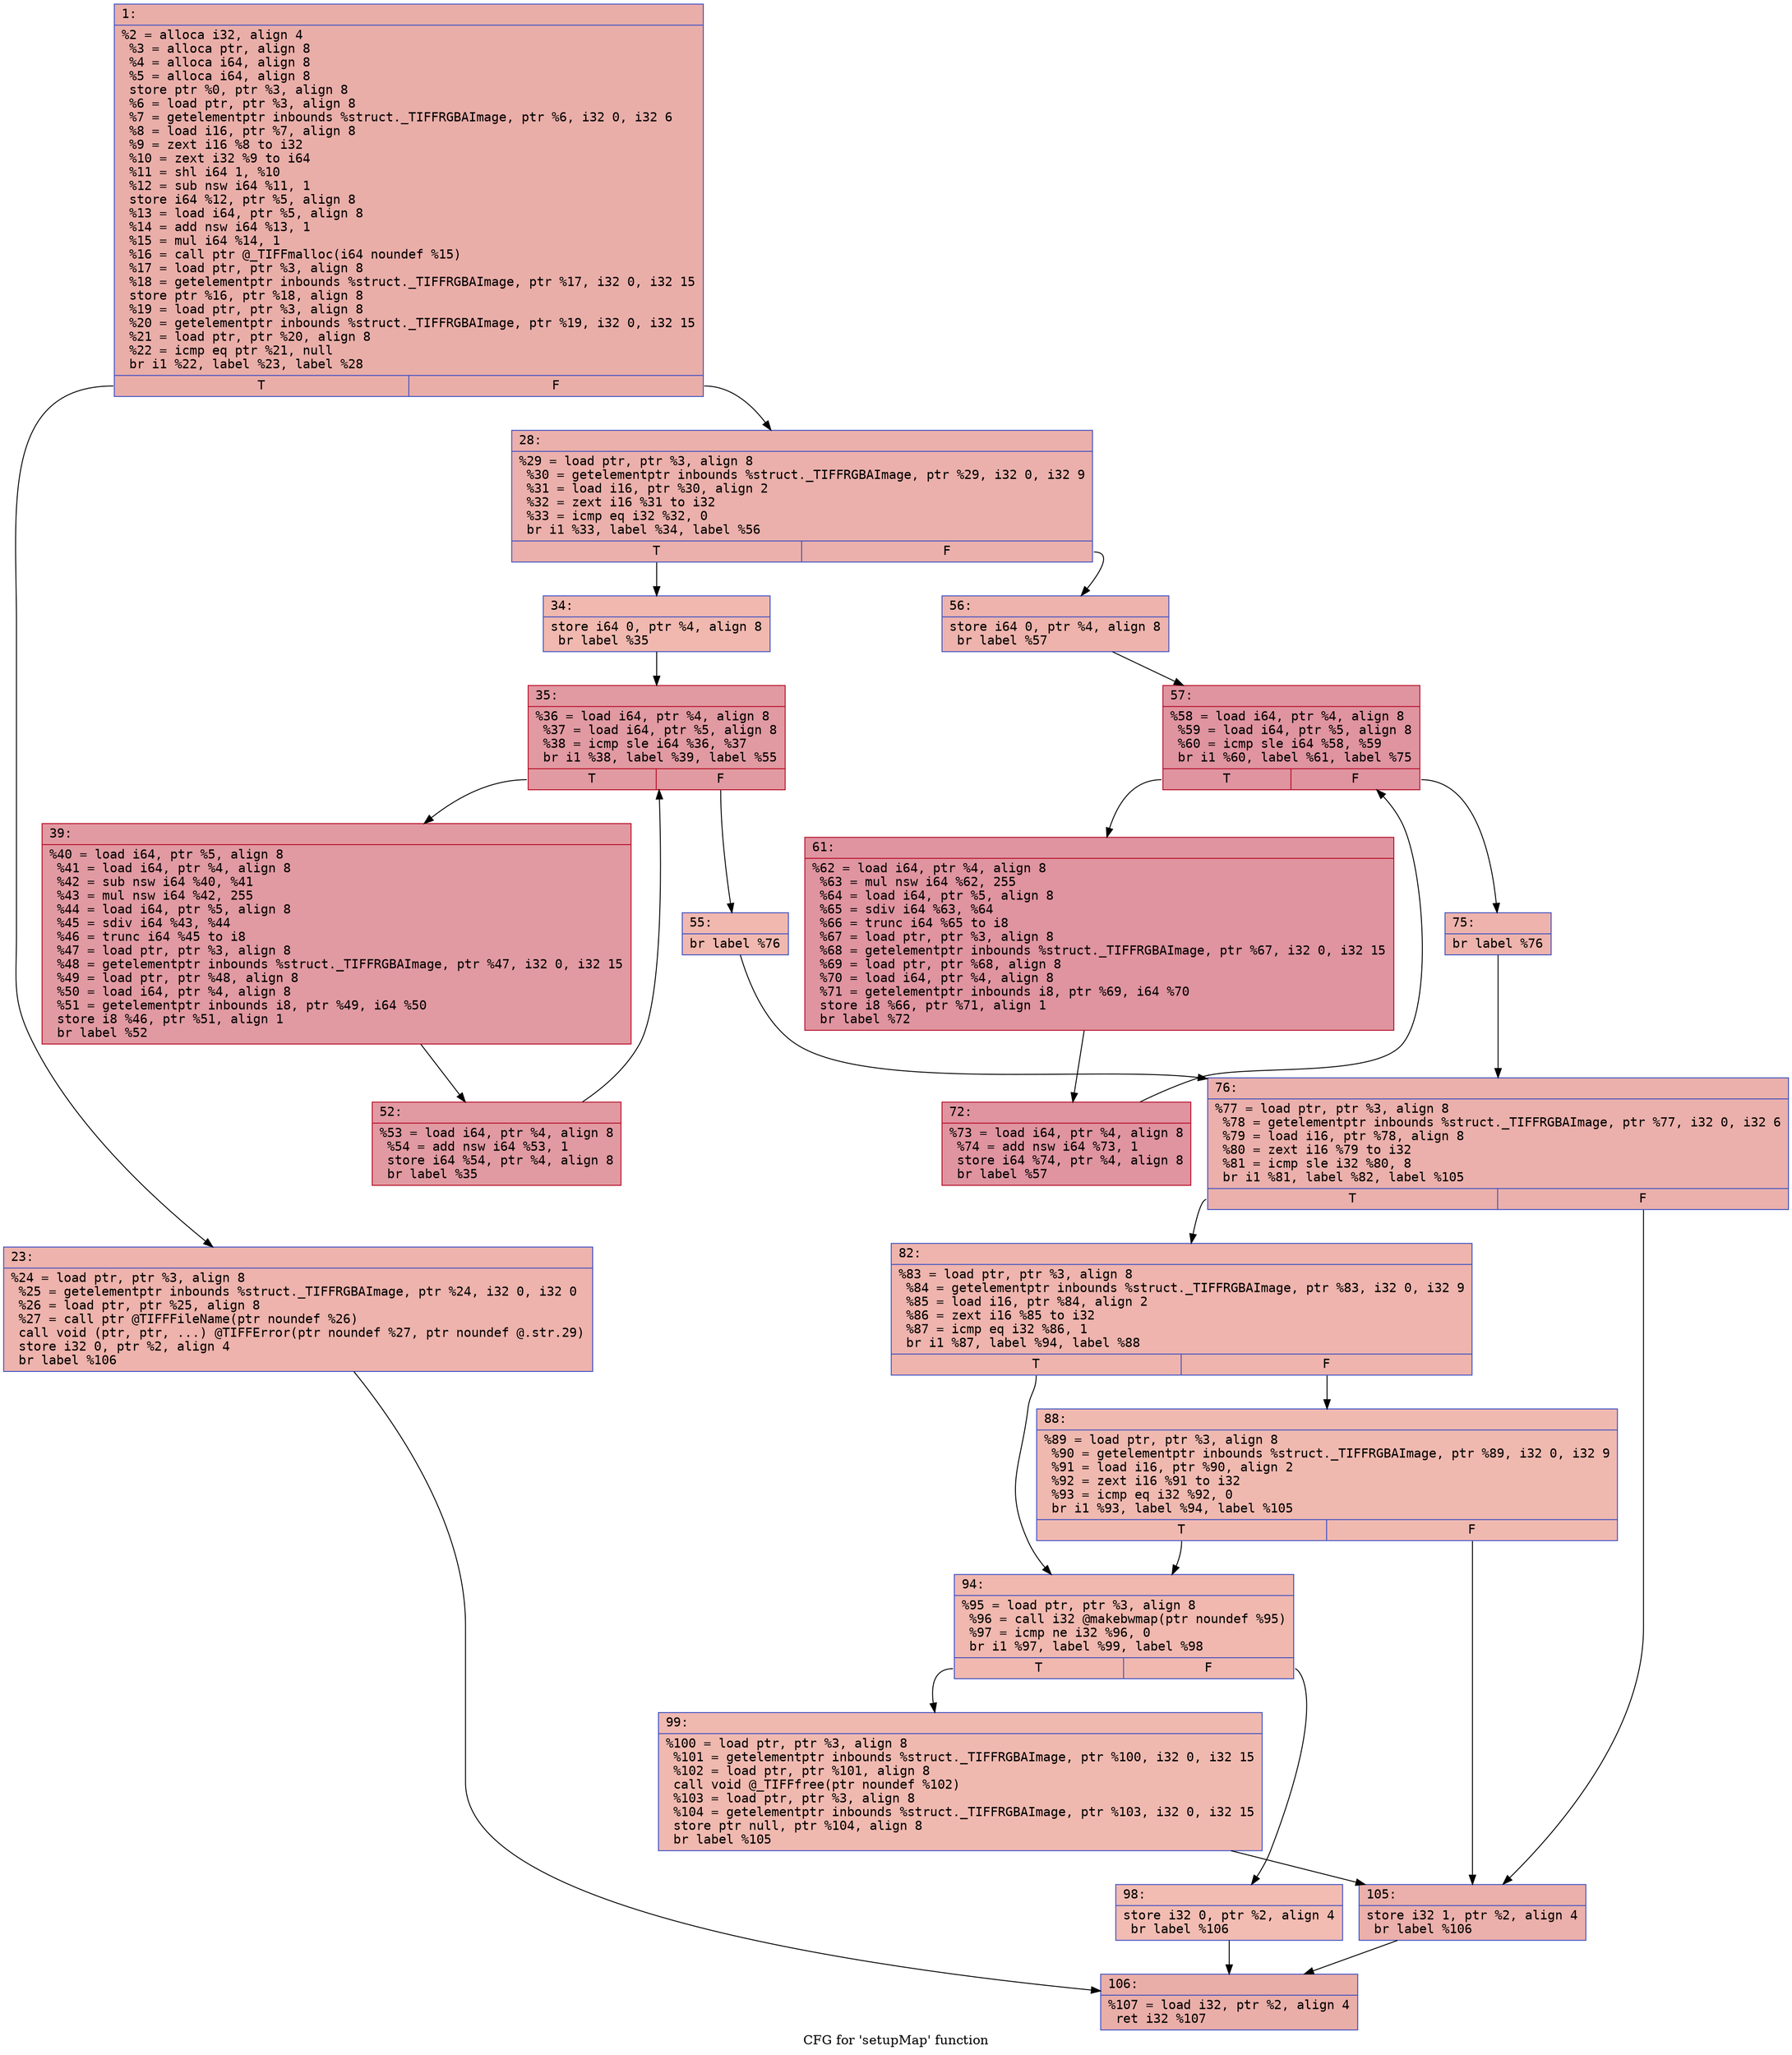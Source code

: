 digraph "CFG for 'setupMap' function" {
	label="CFG for 'setupMap' function";

	Node0x600002a24a50 [shape=record,color="#3d50c3ff", style=filled, fillcolor="#d0473d70" fontname="Courier",label="{1:\l|  %2 = alloca i32, align 4\l  %3 = alloca ptr, align 8\l  %4 = alloca i64, align 8\l  %5 = alloca i64, align 8\l  store ptr %0, ptr %3, align 8\l  %6 = load ptr, ptr %3, align 8\l  %7 = getelementptr inbounds %struct._TIFFRGBAImage, ptr %6, i32 0, i32 6\l  %8 = load i16, ptr %7, align 8\l  %9 = zext i16 %8 to i32\l  %10 = zext i32 %9 to i64\l  %11 = shl i64 1, %10\l  %12 = sub nsw i64 %11, 1\l  store i64 %12, ptr %5, align 8\l  %13 = load i64, ptr %5, align 8\l  %14 = add nsw i64 %13, 1\l  %15 = mul i64 %14, 1\l  %16 = call ptr @_TIFFmalloc(i64 noundef %15)\l  %17 = load ptr, ptr %3, align 8\l  %18 = getelementptr inbounds %struct._TIFFRGBAImage, ptr %17, i32 0, i32 15\l  store ptr %16, ptr %18, align 8\l  %19 = load ptr, ptr %3, align 8\l  %20 = getelementptr inbounds %struct._TIFFRGBAImage, ptr %19, i32 0, i32 15\l  %21 = load ptr, ptr %20, align 8\l  %22 = icmp eq ptr %21, null\l  br i1 %22, label %23, label %28\l|{<s0>T|<s1>F}}"];
	Node0x600002a24a50:s0 -> Node0x600002a24aa0[tooltip="1 -> 23\nProbability 37.50%" ];
	Node0x600002a24a50:s1 -> Node0x600002a24af0[tooltip="1 -> 28\nProbability 62.50%" ];
	Node0x600002a24aa0 [shape=record,color="#3d50c3ff", style=filled, fillcolor="#d6524470" fontname="Courier",label="{23:\l|  %24 = load ptr, ptr %3, align 8\l  %25 = getelementptr inbounds %struct._TIFFRGBAImage, ptr %24, i32 0, i32 0\l  %26 = load ptr, ptr %25, align 8\l  %27 = call ptr @TIFFFileName(ptr noundef %26)\l  call void (ptr, ptr, ...) @TIFFError(ptr noundef %27, ptr noundef @.str.29)\l  store i32 0, ptr %2, align 4\l  br label %106\l}"];
	Node0x600002a24aa0 -> Node0x600002a25090[tooltip="23 -> 106\nProbability 100.00%" ];
	Node0x600002a24af0 [shape=record,color="#3d50c3ff", style=filled, fillcolor="#d24b4070" fontname="Courier",label="{28:\l|  %29 = load ptr, ptr %3, align 8\l  %30 = getelementptr inbounds %struct._TIFFRGBAImage, ptr %29, i32 0, i32 9\l  %31 = load i16, ptr %30, align 2\l  %32 = zext i16 %31 to i32\l  %33 = icmp eq i32 %32, 0\l  br i1 %33, label %34, label %56\l|{<s0>T|<s1>F}}"];
	Node0x600002a24af0:s0 -> Node0x600002a24b40[tooltip="28 -> 34\nProbability 37.50%" ];
	Node0x600002a24af0:s1 -> Node0x600002a24cd0[tooltip="28 -> 56\nProbability 62.50%" ];
	Node0x600002a24b40 [shape=record,color="#3d50c3ff", style=filled, fillcolor="#dc5d4a70" fontname="Courier",label="{34:\l|  store i64 0, ptr %4, align 8\l  br label %35\l}"];
	Node0x600002a24b40 -> Node0x600002a24b90[tooltip="34 -> 35\nProbability 100.00%" ];
	Node0x600002a24b90 [shape=record,color="#b70d28ff", style=filled, fillcolor="#bb1b2c70" fontname="Courier",label="{35:\l|  %36 = load i64, ptr %4, align 8\l  %37 = load i64, ptr %5, align 8\l  %38 = icmp sle i64 %36, %37\l  br i1 %38, label %39, label %55\l|{<s0>T|<s1>F}}"];
	Node0x600002a24b90:s0 -> Node0x600002a24be0[tooltip="35 -> 39\nProbability 96.88%" ];
	Node0x600002a24b90:s1 -> Node0x600002a24c80[tooltip="35 -> 55\nProbability 3.12%" ];
	Node0x600002a24be0 [shape=record,color="#b70d28ff", style=filled, fillcolor="#bb1b2c70" fontname="Courier",label="{39:\l|  %40 = load i64, ptr %5, align 8\l  %41 = load i64, ptr %4, align 8\l  %42 = sub nsw i64 %40, %41\l  %43 = mul nsw i64 %42, 255\l  %44 = load i64, ptr %5, align 8\l  %45 = sdiv i64 %43, %44\l  %46 = trunc i64 %45 to i8\l  %47 = load ptr, ptr %3, align 8\l  %48 = getelementptr inbounds %struct._TIFFRGBAImage, ptr %47, i32 0, i32 15\l  %49 = load ptr, ptr %48, align 8\l  %50 = load i64, ptr %4, align 8\l  %51 = getelementptr inbounds i8, ptr %49, i64 %50\l  store i8 %46, ptr %51, align 1\l  br label %52\l}"];
	Node0x600002a24be0 -> Node0x600002a24c30[tooltip="39 -> 52\nProbability 100.00%" ];
	Node0x600002a24c30 [shape=record,color="#b70d28ff", style=filled, fillcolor="#bb1b2c70" fontname="Courier",label="{52:\l|  %53 = load i64, ptr %4, align 8\l  %54 = add nsw i64 %53, 1\l  store i64 %54, ptr %4, align 8\l  br label %35\l}"];
	Node0x600002a24c30 -> Node0x600002a24b90[tooltip="52 -> 35\nProbability 100.00%" ];
	Node0x600002a24c80 [shape=record,color="#3d50c3ff", style=filled, fillcolor="#dc5d4a70" fontname="Courier",label="{55:\l|  br label %76\l}"];
	Node0x600002a24c80 -> Node0x600002a24e60[tooltip="55 -> 76\nProbability 100.00%" ];
	Node0x600002a24cd0 [shape=record,color="#3d50c3ff", style=filled, fillcolor="#d6524470" fontname="Courier",label="{56:\l|  store i64 0, ptr %4, align 8\l  br label %57\l}"];
	Node0x600002a24cd0 -> Node0x600002a24d20[tooltip="56 -> 57\nProbability 100.00%" ];
	Node0x600002a24d20 [shape=record,color="#b70d28ff", style=filled, fillcolor="#b70d2870" fontname="Courier",label="{57:\l|  %58 = load i64, ptr %4, align 8\l  %59 = load i64, ptr %5, align 8\l  %60 = icmp sle i64 %58, %59\l  br i1 %60, label %61, label %75\l|{<s0>T|<s1>F}}"];
	Node0x600002a24d20:s0 -> Node0x600002a24d70[tooltip="57 -> 61\nProbability 96.88%" ];
	Node0x600002a24d20:s1 -> Node0x600002a24e10[tooltip="57 -> 75\nProbability 3.12%" ];
	Node0x600002a24d70 [shape=record,color="#b70d28ff", style=filled, fillcolor="#b70d2870" fontname="Courier",label="{61:\l|  %62 = load i64, ptr %4, align 8\l  %63 = mul nsw i64 %62, 255\l  %64 = load i64, ptr %5, align 8\l  %65 = sdiv i64 %63, %64\l  %66 = trunc i64 %65 to i8\l  %67 = load ptr, ptr %3, align 8\l  %68 = getelementptr inbounds %struct._TIFFRGBAImage, ptr %67, i32 0, i32 15\l  %69 = load ptr, ptr %68, align 8\l  %70 = load i64, ptr %4, align 8\l  %71 = getelementptr inbounds i8, ptr %69, i64 %70\l  store i8 %66, ptr %71, align 1\l  br label %72\l}"];
	Node0x600002a24d70 -> Node0x600002a24dc0[tooltip="61 -> 72\nProbability 100.00%" ];
	Node0x600002a24dc0 [shape=record,color="#b70d28ff", style=filled, fillcolor="#b70d2870" fontname="Courier",label="{72:\l|  %73 = load i64, ptr %4, align 8\l  %74 = add nsw i64 %73, 1\l  store i64 %74, ptr %4, align 8\l  br label %57\l}"];
	Node0x600002a24dc0 -> Node0x600002a24d20[tooltip="72 -> 57\nProbability 100.00%" ];
	Node0x600002a24e10 [shape=record,color="#3d50c3ff", style=filled, fillcolor="#d6524470" fontname="Courier",label="{75:\l|  br label %76\l}"];
	Node0x600002a24e10 -> Node0x600002a24e60[tooltip="75 -> 76\nProbability 100.00%" ];
	Node0x600002a24e60 [shape=record,color="#3d50c3ff", style=filled, fillcolor="#d24b4070" fontname="Courier",label="{76:\l|  %77 = load ptr, ptr %3, align 8\l  %78 = getelementptr inbounds %struct._TIFFRGBAImage, ptr %77, i32 0, i32 6\l  %79 = load i16, ptr %78, align 8\l  %80 = zext i16 %79 to i32\l  %81 = icmp sle i32 %80, 8\l  br i1 %81, label %82, label %105\l|{<s0>T|<s1>F}}"];
	Node0x600002a24e60:s0 -> Node0x600002a24eb0[tooltip="76 -> 82\nProbability 50.00%" ];
	Node0x600002a24e60:s1 -> Node0x600002a25040[tooltip="76 -> 105\nProbability 50.00%" ];
	Node0x600002a24eb0 [shape=record,color="#3d50c3ff", style=filled, fillcolor="#d8564670" fontname="Courier",label="{82:\l|  %83 = load ptr, ptr %3, align 8\l  %84 = getelementptr inbounds %struct._TIFFRGBAImage, ptr %83, i32 0, i32 9\l  %85 = load i16, ptr %84, align 2\l  %86 = zext i16 %85 to i32\l  %87 = icmp eq i32 %86, 1\l  br i1 %87, label %94, label %88\l|{<s0>T|<s1>F}}"];
	Node0x600002a24eb0:s0 -> Node0x600002a24f50[tooltip="82 -> 94\nProbability 50.00%" ];
	Node0x600002a24eb0:s1 -> Node0x600002a24f00[tooltip="82 -> 88\nProbability 50.00%" ];
	Node0x600002a24f00 [shape=record,color="#3d50c3ff", style=filled, fillcolor="#de614d70" fontname="Courier",label="{88:\l|  %89 = load ptr, ptr %3, align 8\l  %90 = getelementptr inbounds %struct._TIFFRGBAImage, ptr %89, i32 0, i32 9\l  %91 = load i16, ptr %90, align 2\l  %92 = zext i16 %91 to i32\l  %93 = icmp eq i32 %92, 0\l  br i1 %93, label %94, label %105\l|{<s0>T|<s1>F}}"];
	Node0x600002a24f00:s0 -> Node0x600002a24f50[tooltip="88 -> 94\nProbability 37.50%" ];
	Node0x600002a24f00:s1 -> Node0x600002a25040[tooltip="88 -> 105\nProbability 62.50%" ];
	Node0x600002a24f50 [shape=record,color="#3d50c3ff", style=filled, fillcolor="#dc5d4a70" fontname="Courier",label="{94:\l|  %95 = load ptr, ptr %3, align 8\l  %96 = call i32 @makebwmap(ptr noundef %95)\l  %97 = icmp ne i32 %96, 0\l  br i1 %97, label %99, label %98\l|{<s0>T|<s1>F}}"];
	Node0x600002a24f50:s0 -> Node0x600002a24ff0[tooltip="94 -> 99\nProbability 62.50%" ];
	Node0x600002a24f50:s1 -> Node0x600002a24fa0[tooltip="94 -> 98\nProbability 37.50%" ];
	Node0x600002a24fa0 [shape=record,color="#3d50c3ff", style=filled, fillcolor="#e1675170" fontname="Courier",label="{98:\l|  store i32 0, ptr %2, align 4\l  br label %106\l}"];
	Node0x600002a24fa0 -> Node0x600002a25090[tooltip="98 -> 106\nProbability 100.00%" ];
	Node0x600002a24ff0 [shape=record,color="#3d50c3ff", style=filled, fillcolor="#de614d70" fontname="Courier",label="{99:\l|  %100 = load ptr, ptr %3, align 8\l  %101 = getelementptr inbounds %struct._TIFFRGBAImage, ptr %100, i32 0, i32 15\l  %102 = load ptr, ptr %101, align 8\l  call void @_TIFFfree(ptr noundef %102)\l  %103 = load ptr, ptr %3, align 8\l  %104 = getelementptr inbounds %struct._TIFFRGBAImage, ptr %103, i32 0, i32 15\l  store ptr null, ptr %104, align 8\l  br label %105\l}"];
	Node0x600002a24ff0 -> Node0x600002a25040[tooltip="99 -> 105\nProbability 100.00%" ];
	Node0x600002a25040 [shape=record,color="#3d50c3ff", style=filled, fillcolor="#d24b4070" fontname="Courier",label="{105:\l|  store i32 1, ptr %2, align 4\l  br label %106\l}"];
	Node0x600002a25040 -> Node0x600002a25090[tooltip="105 -> 106\nProbability 100.00%" ];
	Node0x600002a25090 [shape=record,color="#3d50c3ff", style=filled, fillcolor="#d0473d70" fontname="Courier",label="{106:\l|  %107 = load i32, ptr %2, align 4\l  ret i32 %107\l}"];
}
